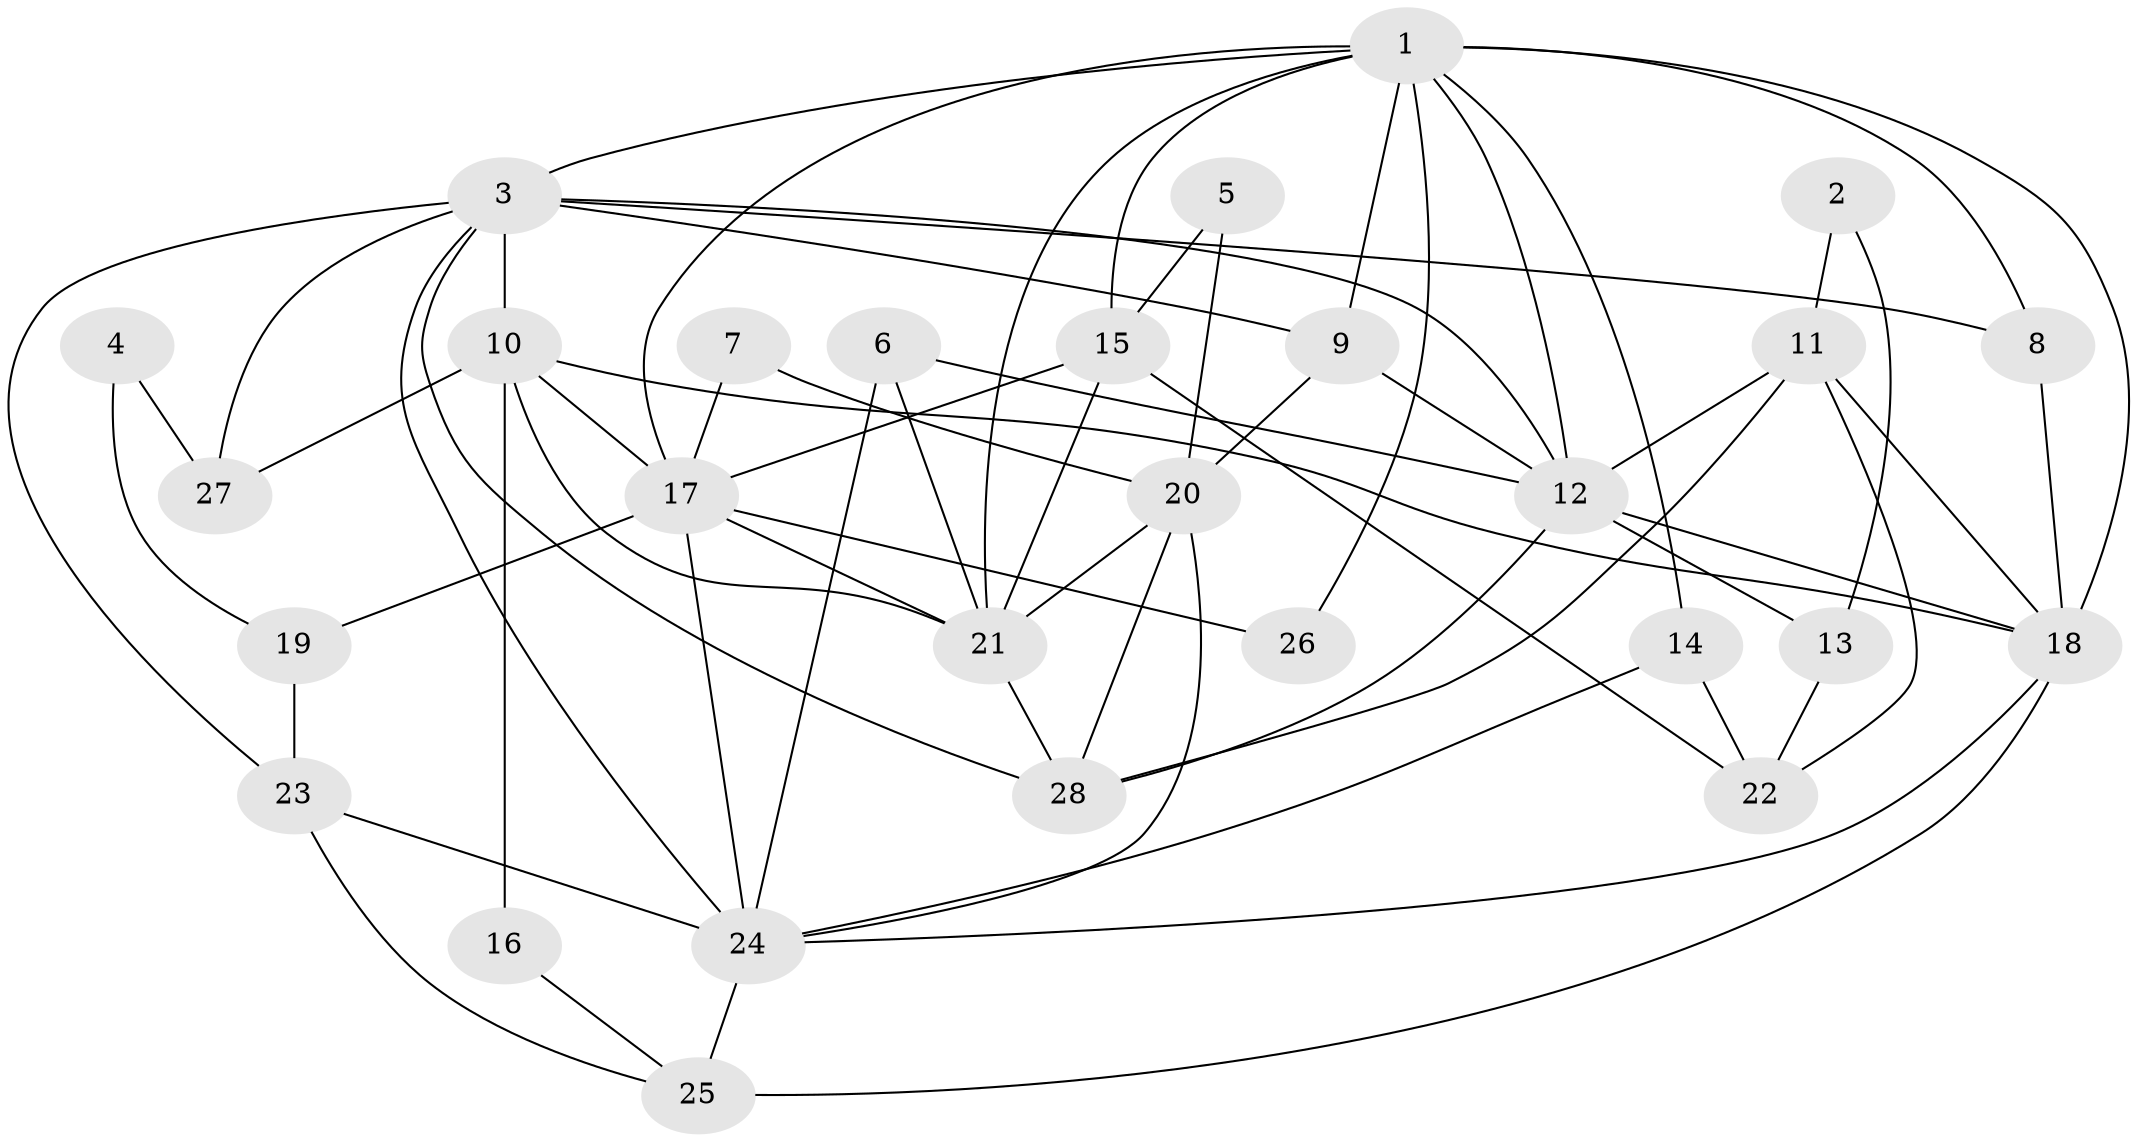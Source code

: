 // original degree distribution, {2: 0.125, 5: 0.23214285714285715, 4: 0.25, 3: 0.26785714285714285, 6: 0.10714285714285714, 8: 0.017857142857142856}
// Generated by graph-tools (version 1.1) at 2025/36/03/09/25 02:36:09]
// undirected, 28 vertices, 65 edges
graph export_dot {
graph [start="1"]
  node [color=gray90,style=filled];
  1;
  2;
  3;
  4;
  5;
  6;
  7;
  8;
  9;
  10;
  11;
  12;
  13;
  14;
  15;
  16;
  17;
  18;
  19;
  20;
  21;
  22;
  23;
  24;
  25;
  26;
  27;
  28;
  1 -- 3 [weight=2.0];
  1 -- 8 [weight=2.0];
  1 -- 9 [weight=1.0];
  1 -- 12 [weight=1.0];
  1 -- 14 [weight=1.0];
  1 -- 15 [weight=1.0];
  1 -- 17 [weight=1.0];
  1 -- 18 [weight=2.0];
  1 -- 21 [weight=2.0];
  1 -- 26 [weight=1.0];
  2 -- 11 [weight=1.0];
  2 -- 13 [weight=1.0];
  3 -- 8 [weight=1.0];
  3 -- 9 [weight=1.0];
  3 -- 10 [weight=1.0];
  3 -- 12 [weight=1.0];
  3 -- 23 [weight=1.0];
  3 -- 24 [weight=2.0];
  3 -- 27 [weight=1.0];
  3 -- 28 [weight=1.0];
  4 -- 19 [weight=1.0];
  4 -- 27 [weight=1.0];
  5 -- 15 [weight=1.0];
  5 -- 20 [weight=1.0];
  6 -- 12 [weight=1.0];
  6 -- 21 [weight=1.0];
  6 -- 24 [weight=2.0];
  7 -- 17 [weight=1.0];
  7 -- 20 [weight=1.0];
  8 -- 18 [weight=1.0];
  9 -- 12 [weight=1.0];
  9 -- 20 [weight=1.0];
  10 -- 16 [weight=1.0];
  10 -- 17 [weight=1.0];
  10 -- 18 [weight=1.0];
  10 -- 21 [weight=4.0];
  10 -- 27 [weight=2.0];
  11 -- 12 [weight=1.0];
  11 -- 18 [weight=1.0];
  11 -- 22 [weight=1.0];
  11 -- 28 [weight=1.0];
  12 -- 13 [weight=1.0];
  12 -- 18 [weight=1.0];
  12 -- 28 [weight=1.0];
  13 -- 22 [weight=1.0];
  14 -- 22 [weight=1.0];
  14 -- 24 [weight=1.0];
  15 -- 17 [weight=1.0];
  15 -- 21 [weight=2.0];
  15 -- 22 [weight=1.0];
  16 -- 25 [weight=1.0];
  17 -- 19 [weight=1.0];
  17 -- 21 [weight=1.0];
  17 -- 24 [weight=1.0];
  17 -- 26 [weight=1.0];
  18 -- 24 [weight=2.0];
  18 -- 25 [weight=1.0];
  19 -- 23 [weight=1.0];
  20 -- 21 [weight=1.0];
  20 -- 24 [weight=1.0];
  20 -- 28 [weight=1.0];
  21 -- 28 [weight=1.0];
  23 -- 24 [weight=2.0];
  23 -- 25 [weight=1.0];
  24 -- 25 [weight=1.0];
}
